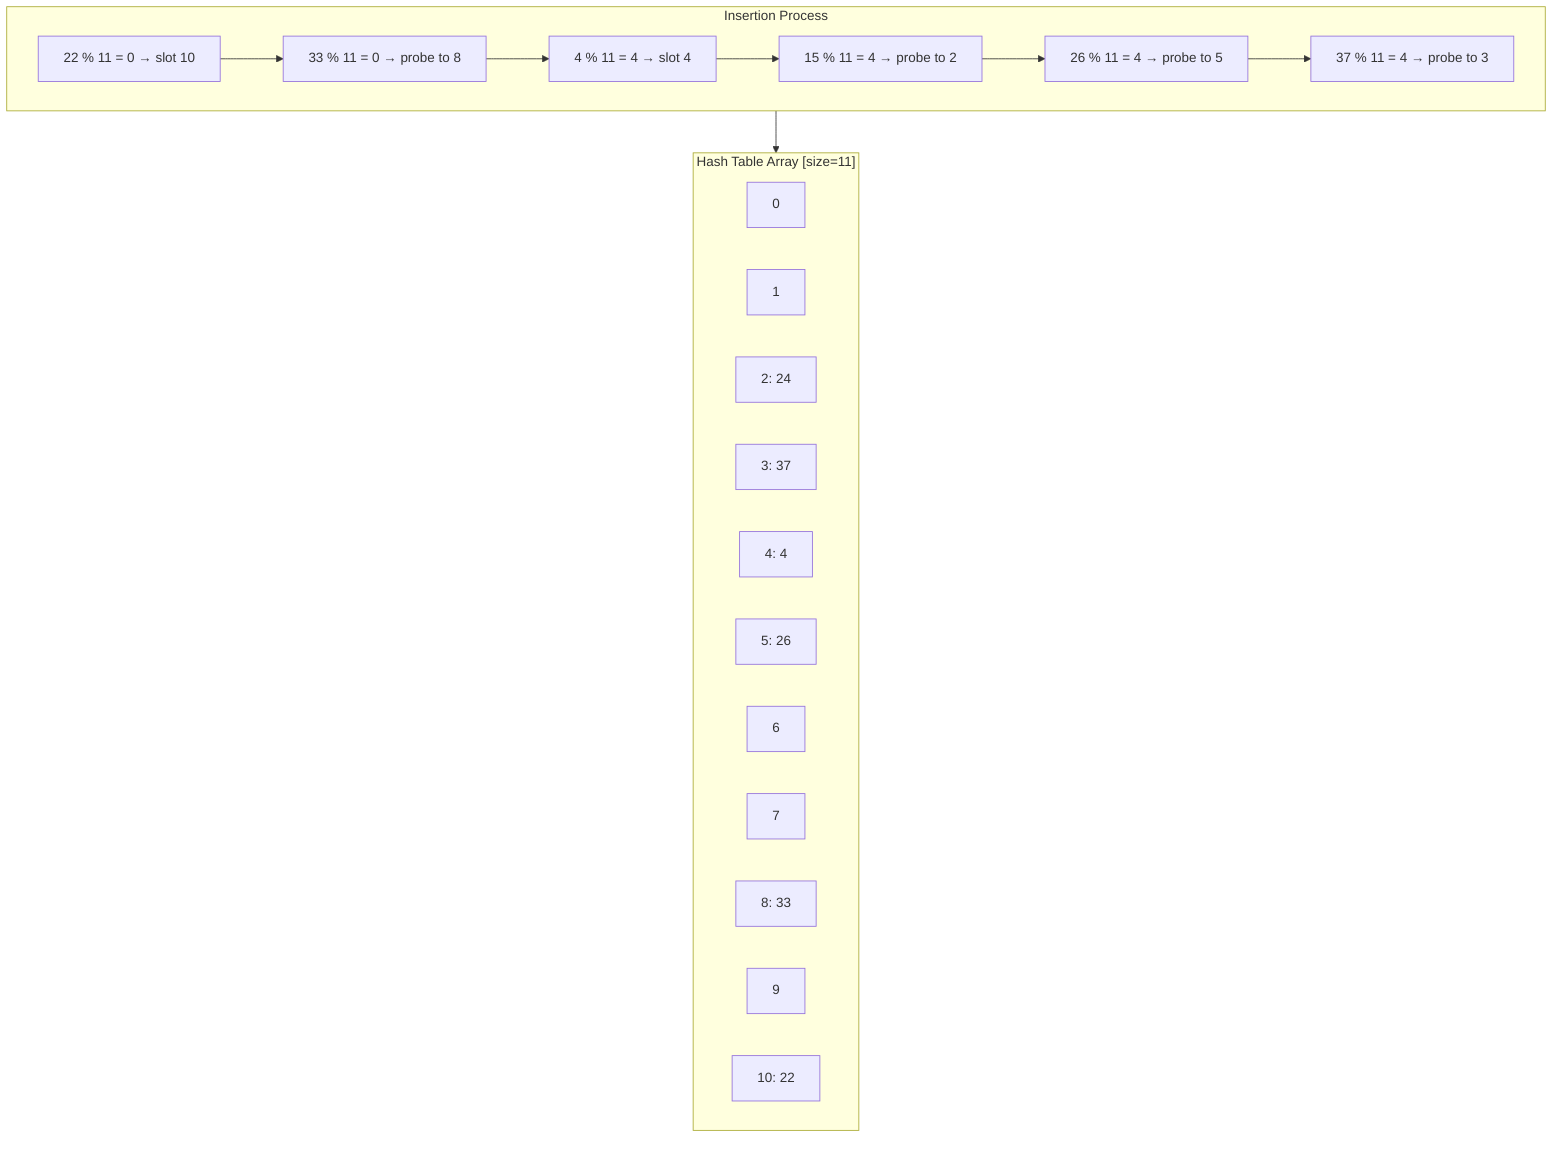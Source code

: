 graph TD
    subgraph G["Hash Table Array [size=11]"]
        0["0"]
        1["1"]
        2["2: 24"]
        3["3: 37"]
        4["4: 4"]
        5["5: 26"]
        6["6"]
        7["7"]
        8["8: 33"]
        9["9"]
        10["10: 22"]
    end

    subgraph G1["Insertion Process"]
        A["22 % 11 = 0 → slot 10"]
        B["33 % 11 = 0 → probe to 8"]
        C["4 % 11 = 4 → slot 4"]
        D["15 % 11 = 4 → probe to 2"]
        E["26 % 11 = 4 → probe to 5"]
        F["37 % 11 = 4 → probe to 3"]
    end
    A --> B --> C --> D --> E --> F
    G1 --> G